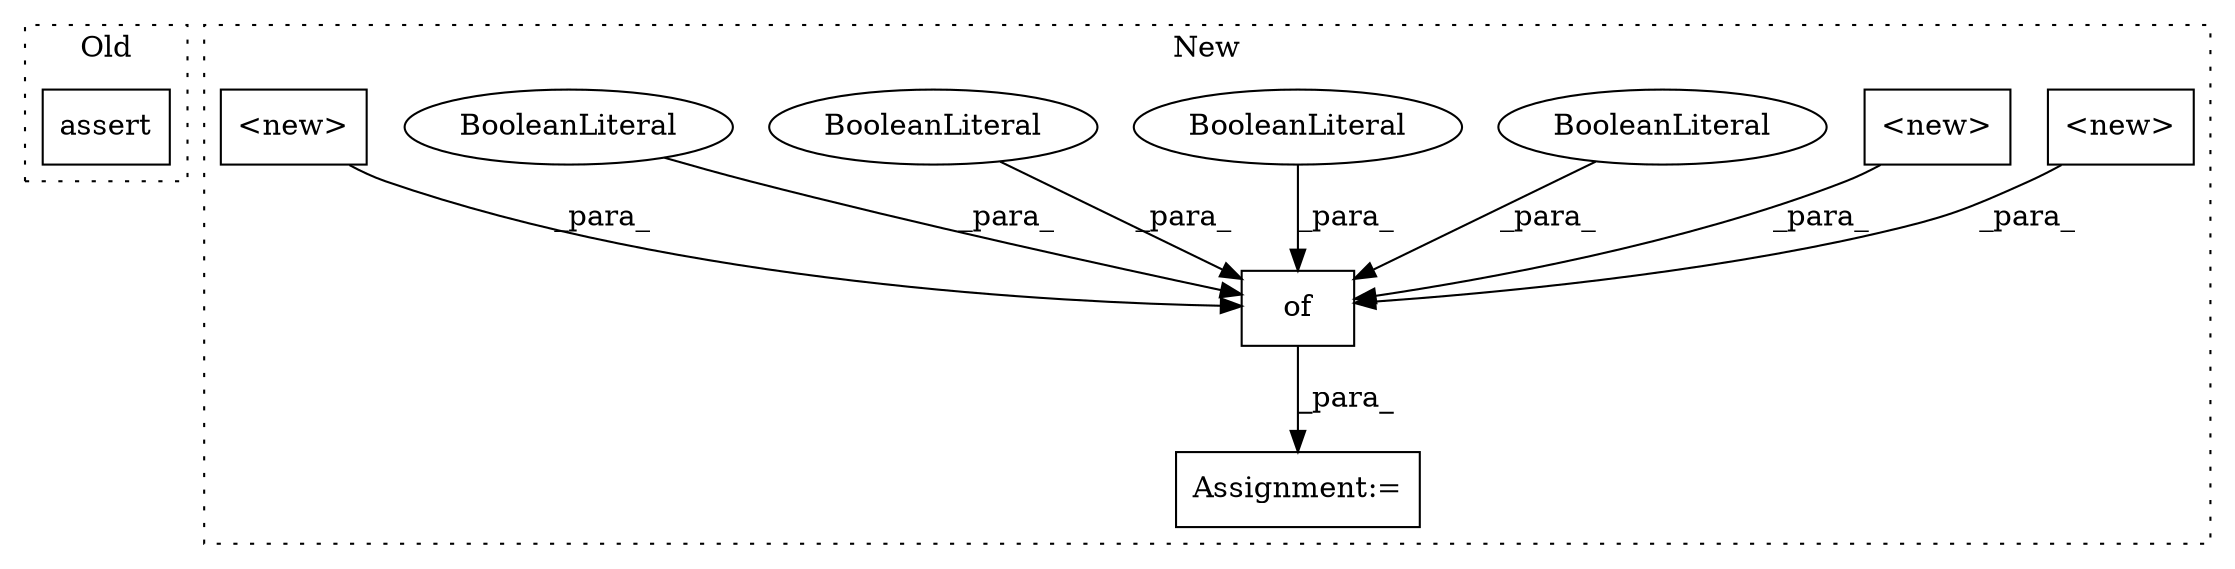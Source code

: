 digraph G {
subgraph cluster0 {
1 [label="assert" a="32" s="1105,1171" l="12,1" shape="box"];
label = "Old";
style="dotted";
}
subgraph cluster1 {
2 [label="<new>" a="14" s="1097" l="22" shape="box"];
3 [label="of" a="32" s="1094,1185" l="3,1" shape="box"];
4 [label="<new>" a="14" s="1125" l="16" shape="box"];
5 [label="Assignment:=" a="7" s="1089" l="1" shape="box"];
6 [label="BooleanLiteral" a="9" s="1120" l="4" shape="ellipse"];
7 [label="BooleanLiteral" a="9" s="1161" l="5" shape="ellipse"];
8 [label="BooleanLiteral" a="9" s="1180" l="5" shape="ellipse"];
9 [label="BooleanLiteral" a="9" s="1142" l="4" shape="ellipse"];
10 [label="<new>" a="14" s="1167" l="12" shape="box"];
label = "New";
style="dotted";
}
2 -> 3 [label="_para_"];
3 -> 5 [label="_para_"];
4 -> 3 [label="_para_"];
6 -> 3 [label="_para_"];
7 -> 3 [label="_para_"];
8 -> 3 [label="_para_"];
9 -> 3 [label="_para_"];
10 -> 3 [label="_para_"];
}